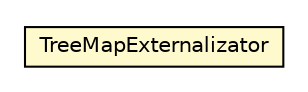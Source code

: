 #!/usr/local/bin/dot
#
# Class diagram 
# Generated by UMLGraph version 5.1 (http://www.umlgraph.org/)
#

digraph G {
	edge [fontname="Helvetica",fontsize=10,labelfontname="Helvetica",labelfontsize=10];
	node [fontname="Helvetica",fontsize=10,shape=plaintext];
	nodesep=0.25;
	ranksep=0.5;
	// pt.ist.fenixframework.core.TreeMapExternalizator
	c8303 [label=<<table title="pt.ist.fenixframework.core.TreeMapExternalizator" border="0" cellborder="1" cellspacing="0" cellpadding="2" port="p" bgcolor="lemonChiffon" href="./TreeMapExternalizator.html">
		<tr><td><table border="0" cellspacing="0" cellpadding="1">
<tr><td align="center" balign="center"> TreeMapExternalizator </td></tr>
		</table></td></tr>
		</table>>, fontname="Helvetica", fontcolor="black", fontsize=10.0];
}

